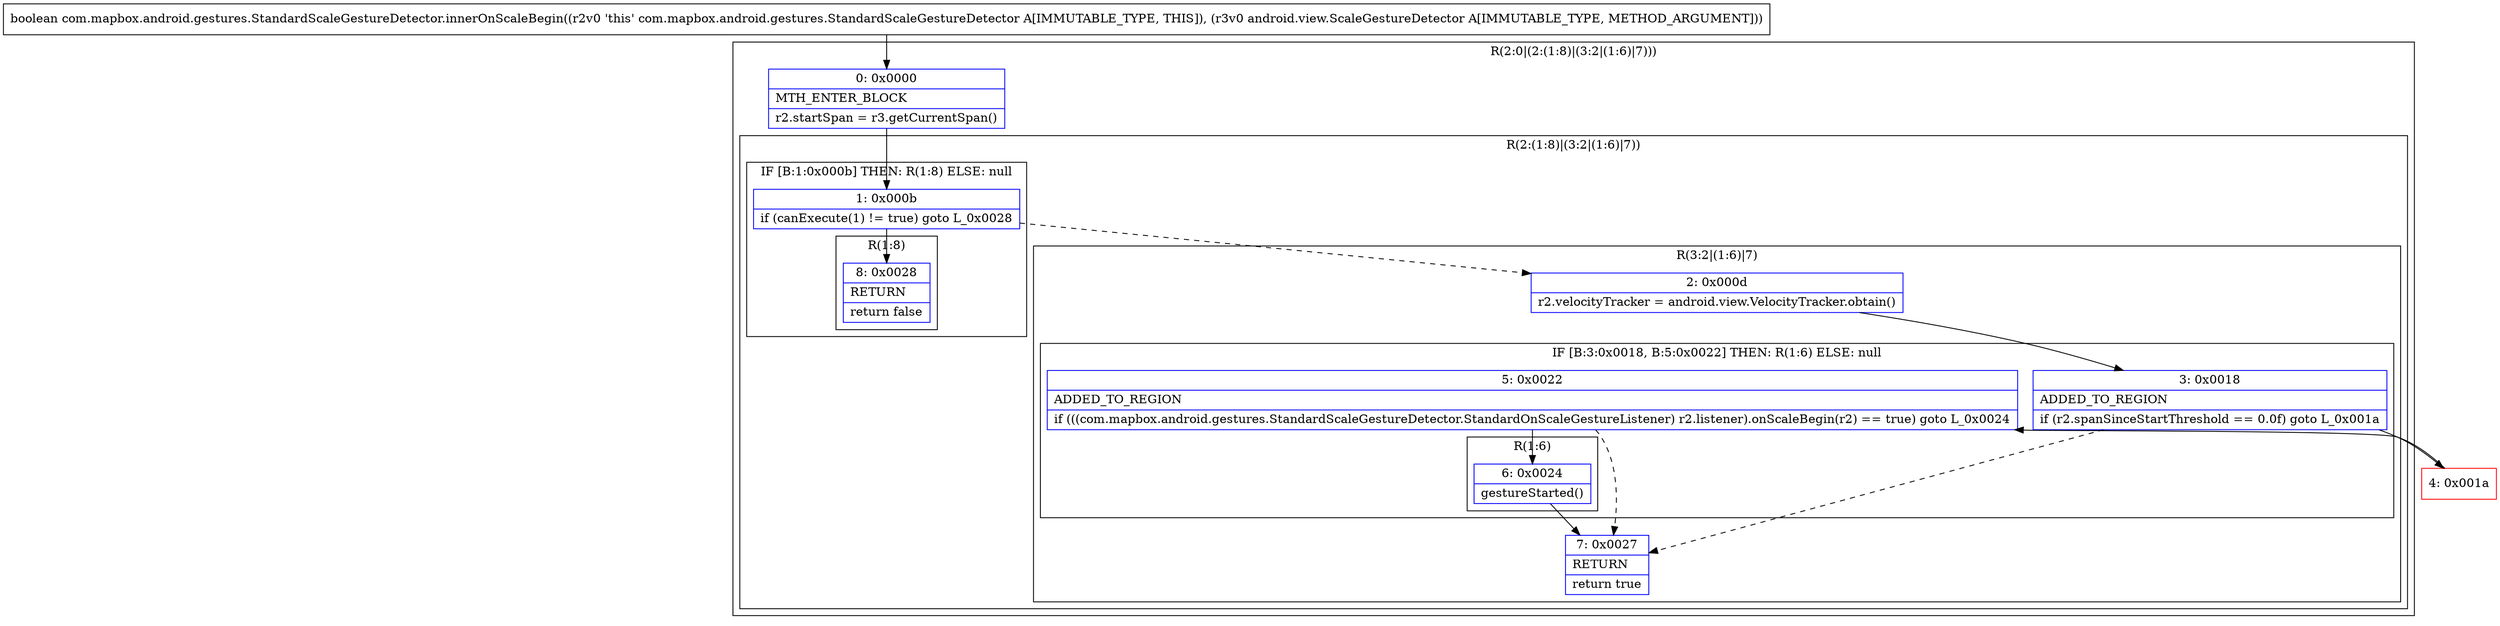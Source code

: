 digraph "CFG forcom.mapbox.android.gestures.StandardScaleGestureDetector.innerOnScaleBegin(Landroid\/view\/ScaleGestureDetector;)Z" {
subgraph cluster_Region_1785110858 {
label = "R(2:0|(2:(1:8)|(3:2|(1:6)|7)))";
node [shape=record,color=blue];
Node_0 [shape=record,label="{0\:\ 0x0000|MTH_ENTER_BLOCK\l|r2.startSpan = r3.getCurrentSpan()\l}"];
subgraph cluster_Region_439660904 {
label = "R(2:(1:8)|(3:2|(1:6)|7))";
node [shape=record,color=blue];
subgraph cluster_IfRegion_1782120947 {
label = "IF [B:1:0x000b] THEN: R(1:8) ELSE: null";
node [shape=record,color=blue];
Node_1 [shape=record,label="{1\:\ 0x000b|if (canExecute(1) != true) goto L_0x0028\l}"];
subgraph cluster_Region_114652997 {
label = "R(1:8)";
node [shape=record,color=blue];
Node_8 [shape=record,label="{8\:\ 0x0028|RETURN\l|return false\l}"];
}
}
subgraph cluster_Region_1508309540 {
label = "R(3:2|(1:6)|7)";
node [shape=record,color=blue];
Node_2 [shape=record,label="{2\:\ 0x000d|r2.velocityTracker = android.view.VelocityTracker.obtain()\l}"];
subgraph cluster_IfRegion_1718005633 {
label = "IF [B:3:0x0018, B:5:0x0022] THEN: R(1:6) ELSE: null";
node [shape=record,color=blue];
Node_3 [shape=record,label="{3\:\ 0x0018|ADDED_TO_REGION\l|if (r2.spanSinceStartThreshold == 0.0f) goto L_0x001a\l}"];
Node_5 [shape=record,label="{5\:\ 0x0022|ADDED_TO_REGION\l|if (((com.mapbox.android.gestures.StandardScaleGestureDetector.StandardOnScaleGestureListener) r2.listener).onScaleBegin(r2) == true) goto L_0x0024\l}"];
subgraph cluster_Region_1156717607 {
label = "R(1:6)";
node [shape=record,color=blue];
Node_6 [shape=record,label="{6\:\ 0x0024|gestureStarted()\l}"];
}
}
Node_7 [shape=record,label="{7\:\ 0x0027|RETURN\l|return true\l}"];
}
}
}
Node_4 [shape=record,color=red,label="{4\:\ 0x001a}"];
MethodNode[shape=record,label="{boolean com.mapbox.android.gestures.StandardScaleGestureDetector.innerOnScaleBegin((r2v0 'this' com.mapbox.android.gestures.StandardScaleGestureDetector A[IMMUTABLE_TYPE, THIS]), (r3v0 android.view.ScaleGestureDetector A[IMMUTABLE_TYPE, METHOD_ARGUMENT])) }"];
MethodNode -> Node_0;
Node_0 -> Node_1;
Node_1 -> Node_2[style=dashed];
Node_1 -> Node_8;
Node_2 -> Node_3;
Node_3 -> Node_4;
Node_3 -> Node_7[style=dashed];
Node_5 -> Node_6;
Node_5 -> Node_7[style=dashed];
Node_6 -> Node_7;
Node_4 -> Node_5;
}

